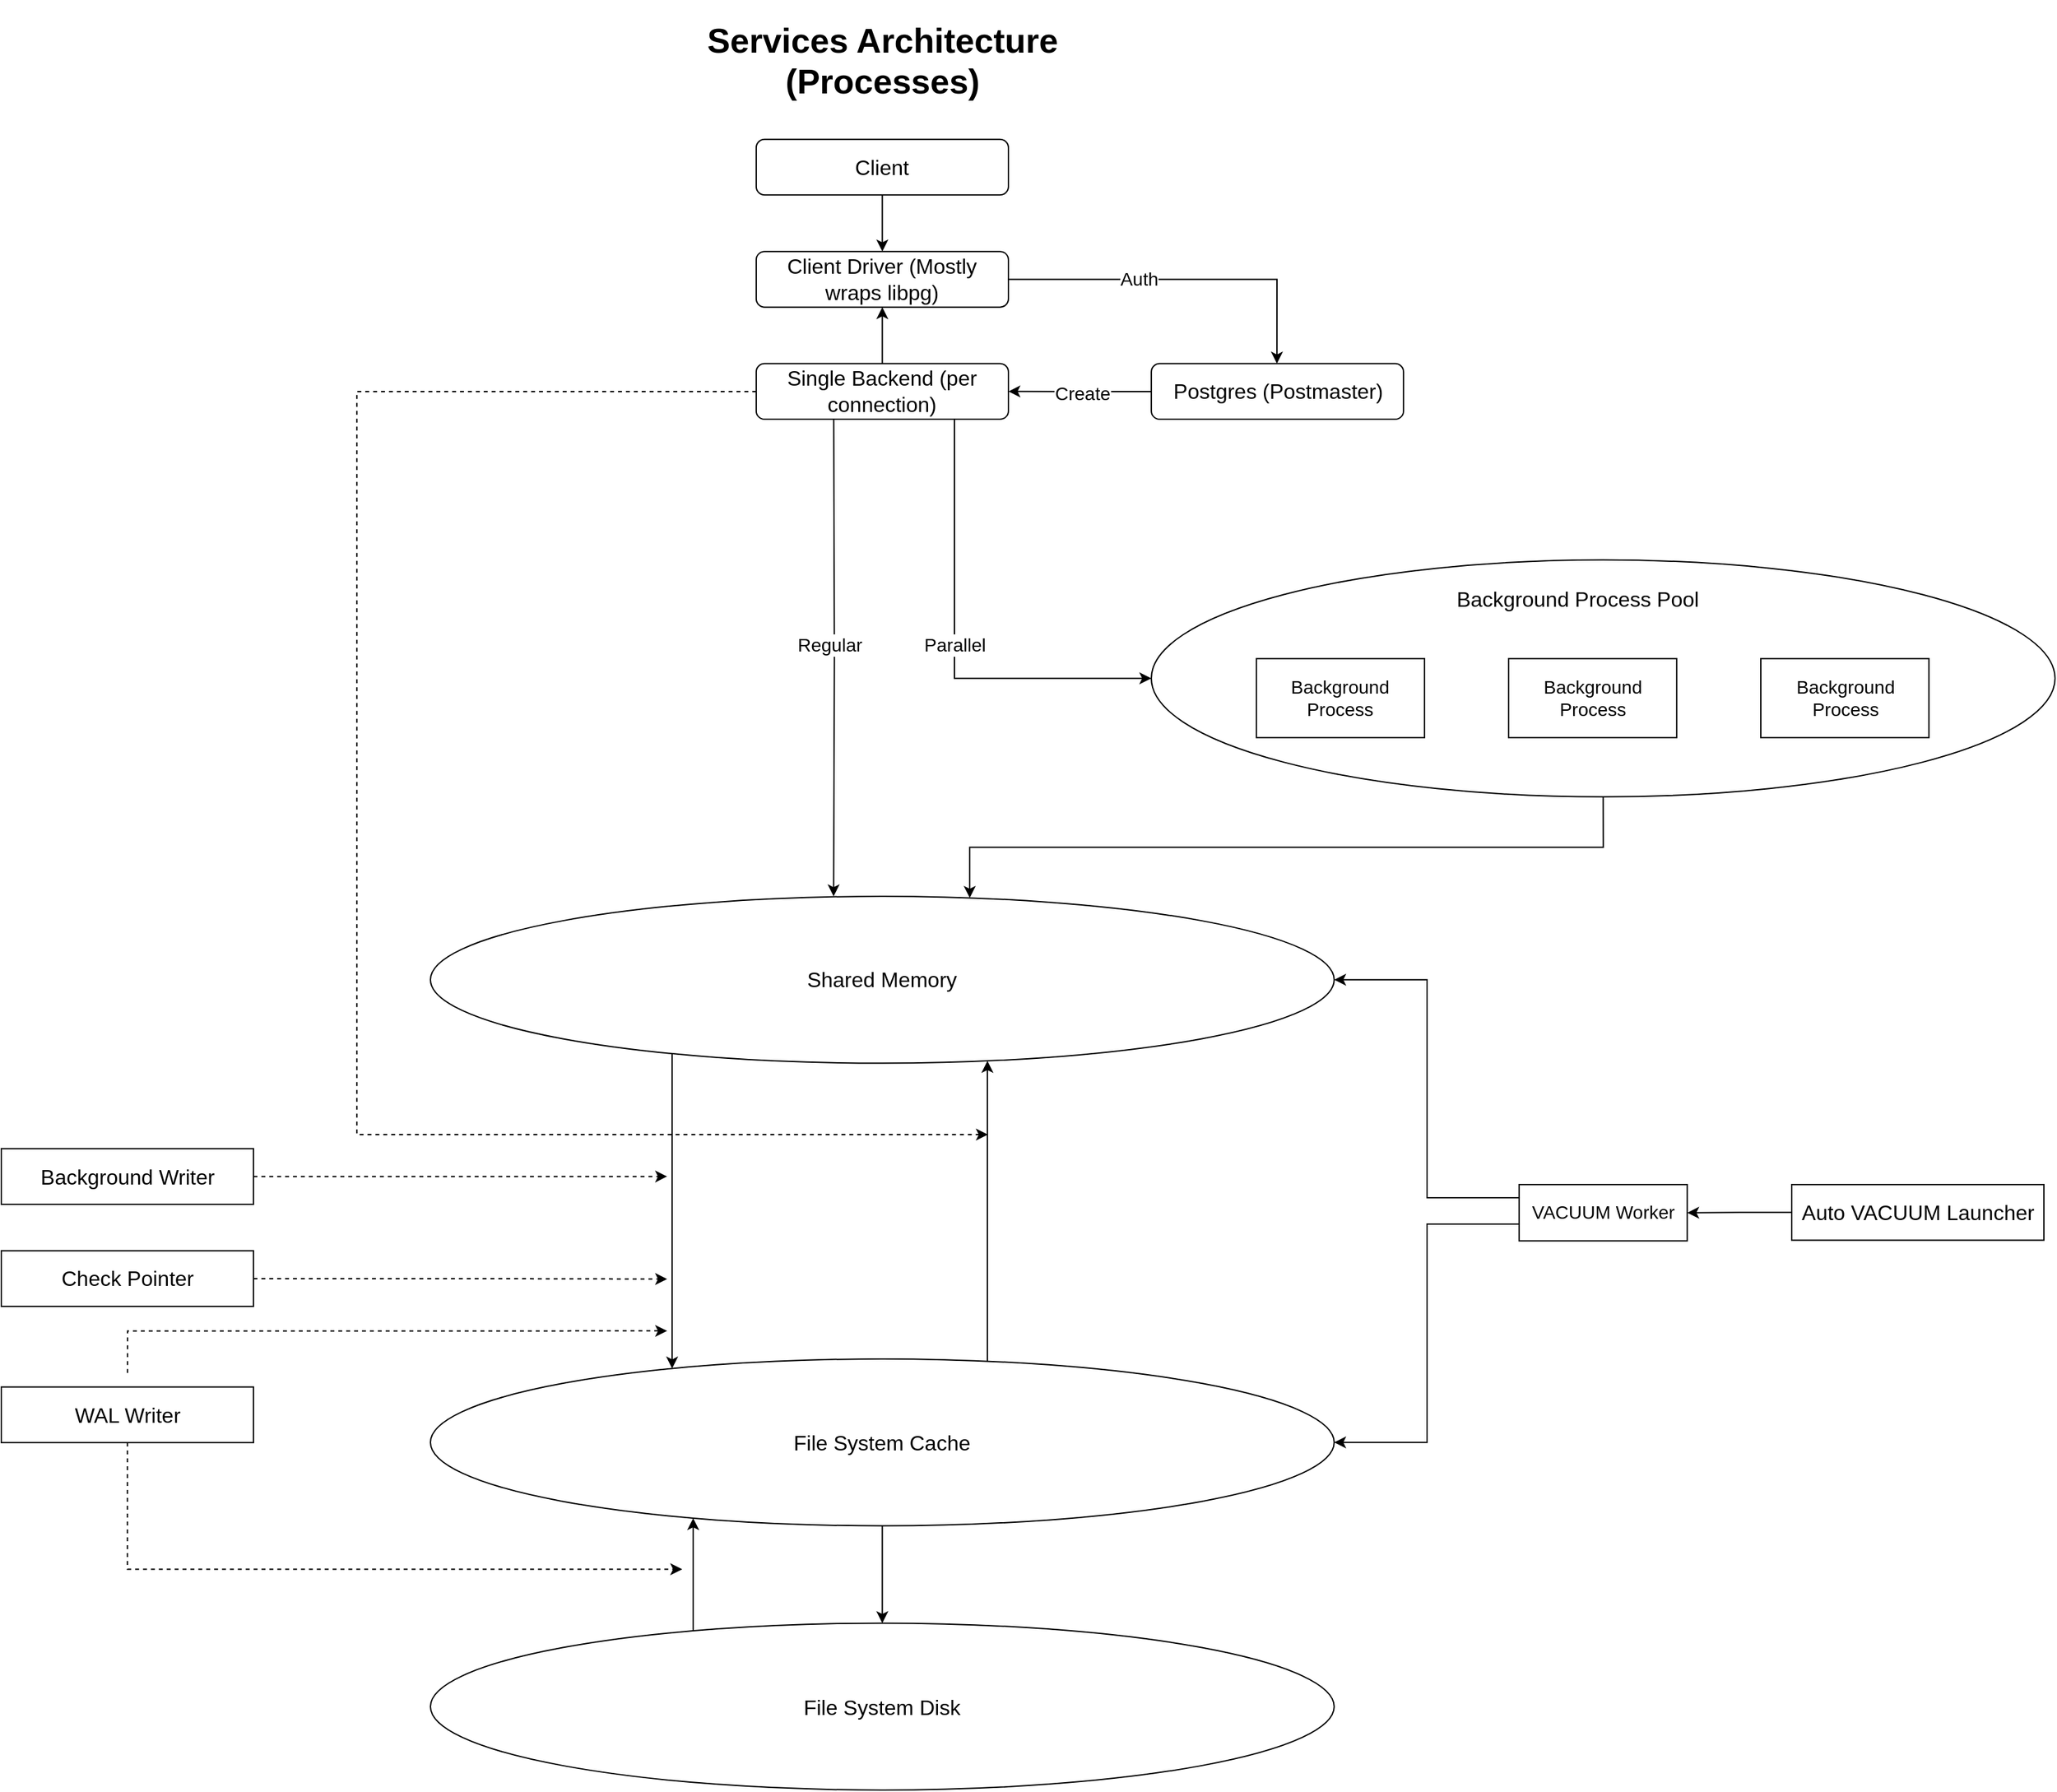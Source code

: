 <mxfile version="24.6.3" type="google">
  <diagram id="hw-eJCP73C49be4wNZF_" name="Services Architecture">
    <mxGraphModel grid="1" page="1" gridSize="10" guides="1" tooltips="1" connect="1" arrows="1" fold="1" pageScale="1" pageWidth="850" pageHeight="1100" math="0" shadow="0">
      <root>
        <mxCell id="0" />
        <mxCell id="1" parent="0" />
        <mxCell id="Qre1MClEdaI6iujTuyEs-35" value="" style="edgeStyle=orthogonalEdgeStyle;rounded=0;orthogonalLoop=1;jettySize=auto;html=1;" edge="1" parent="1" source="Qre1MClEdaI6iujTuyEs-29" target="Qre1MClEdaI6iujTuyEs-30">
          <mxGeometry relative="1" as="geometry">
            <Array as="points">
              <mxPoint x="1257.223" y="663.728" />
              <mxPoint x="775.621" y="663.728" />
            </Array>
          </mxGeometry>
        </mxCell>
        <mxCell id="RAbqzlOOIe0iMIuwiZTB-1" value="&lt;h1&gt;&lt;font style=&quot;font-size: 26px;&quot;&gt;Services Architecture (Processes)&lt;/font&gt;&lt;/h1&gt;" style="text;html=1;strokeColor=none;fillColor=none;spacing=5;spacingTop=-20;whiteSpace=wrap;overflow=hidden;rounded=0;align=center;" vertex="1" parent="1">
          <mxGeometry x="557.553" y="30" width="303.316" height="126.78" as="geometry" />
        </mxCell>
        <mxCell id="Qre1MClEdaI6iujTuyEs-3" value="" style="edgeStyle=orthogonalEdgeStyle;rounded=0;orthogonalLoop=1;jettySize=auto;html=1;" edge="1" parent="1" source="RAbqzlOOIe0iMIuwiZTB-2" target="Qre1MClEdaI6iujTuyEs-2">
          <mxGeometry relative="1" as="geometry" />
        </mxCell>
        <mxCell id="RAbqzlOOIe0iMIuwiZTB-2" value="Client" style="rounded=1;whiteSpace=wrap;html=1;fontSize=16;" vertex="1" parent="1">
          <mxGeometry x="613.428" y="125.857" width="191.568" height="42.26" as="geometry" />
        </mxCell>
        <mxCell id="Qre1MClEdaI6iujTuyEs-10" style="edgeStyle=orthogonalEdgeStyle;rounded=0;orthogonalLoop=1;jettySize=auto;html=1;entryX=1;entryY=0.5;entryDx=0;entryDy=0;" edge="1" parent="1" source="Qre1MClEdaI6iujTuyEs-1" target="Qre1MClEdaI6iujTuyEs-6">
          <mxGeometry relative="1" as="geometry" />
        </mxCell>
        <mxCell id="Qre1MClEdaI6iujTuyEs-11" value="&lt;font style=&quot;font-size: 14px;&quot;&gt;Create&lt;/font&gt;" style="edgeLabel;html=1;align=center;verticalAlign=middle;resizable=0;points=[];" connectable="0" vertex="1" parent="Qre1MClEdaI6iujTuyEs-10">
          <mxGeometry x="-0.022" y="1" relative="1" as="geometry">
            <mxPoint as="offset" />
          </mxGeometry>
        </mxCell>
        <mxCell id="Qre1MClEdaI6iujTuyEs-1" value="&lt;font style=&quot;font-size: 16px;&quot;&gt;Postgres (Postmaster)&lt;/font&gt;" style="rounded=1;whiteSpace=wrap;html=1;" vertex="1" parent="1">
          <mxGeometry x="913.553" y="296.274" width="191.568" height="42.26" as="geometry" />
        </mxCell>
        <mxCell id="Qre1MClEdaI6iujTuyEs-5" style="edgeStyle=orthogonalEdgeStyle;rounded=0;orthogonalLoop=1;jettySize=auto;html=1;exitX=1;exitY=0.5;exitDx=0;exitDy=0;" edge="1" parent="1" source="Qre1MClEdaI6iujTuyEs-2">
          <mxGeometry relative="1" as="geometry">
            <Array as="points">
              <mxPoint x="1008.951" y="232.367" />
            </Array>
            <mxPoint x="1008.951" y="296.272" as="targetPoint" />
          </mxGeometry>
        </mxCell>
        <mxCell id="Qre1MClEdaI6iujTuyEs-8" value="&lt;font style=&quot;font-size: 14px;&quot;&gt;Auth&lt;/font&gt;" style="edgeLabel;html=1;align=center;verticalAlign=middle;resizable=0;points=[];" connectable="0" vertex="1" parent="Qre1MClEdaI6iujTuyEs-5">
          <mxGeometry x="-0.263" relative="1" as="geometry">
            <mxPoint as="offset" />
          </mxGeometry>
        </mxCell>
        <mxCell id="Qre1MClEdaI6iujTuyEs-2" value="&lt;font style=&quot;font-size: 16px;&quot;&gt;Client Driver (Mostly wraps libpg)&lt;/font&gt;" style="rounded=1;whiteSpace=wrap;html=1;" vertex="1" parent="1">
          <mxGeometry x="613.428" y="211.069" width="191.568" height="42.26" as="geometry" />
        </mxCell>
        <mxCell id="Qre1MClEdaI6iujTuyEs-13" style="edgeStyle=orthogonalEdgeStyle;rounded=0;orthogonalLoop=1;jettySize=auto;html=1;" edge="1" parent="1" source="Qre1MClEdaI6iujTuyEs-6" target="Qre1MClEdaI6iujTuyEs-2">
          <mxGeometry relative="1" as="geometry" />
        </mxCell>
        <mxCell id="Qre1MClEdaI6iujTuyEs-32" style="edgeStyle=orthogonalEdgeStyle;rounded=0;orthogonalLoop=1;jettySize=auto;html=1;entryX=0;entryY=0.5;entryDx=0;entryDy=0;" edge="1" parent="1" source="Qre1MClEdaI6iujTuyEs-6" target="Qre1MClEdaI6iujTuyEs-29">
          <mxGeometry relative="1" as="geometry">
            <Array as="points">
              <mxPoint x="764" y="535" />
            </Array>
          </mxGeometry>
        </mxCell>
        <mxCell id="Qre1MClEdaI6iujTuyEs-34" value="&lt;font style=&quot;font-size: 14px;&quot;&gt;Parallel&lt;/font&gt;" style="edgeLabel;html=1;align=center;verticalAlign=middle;resizable=0;points=[];" connectable="0" vertex="1" parent="Qre1MClEdaI6iujTuyEs-32">
          <mxGeometry x="0.007" relative="1" as="geometry">
            <mxPoint y="-3" as="offset" />
          </mxGeometry>
        </mxCell>
        <mxCell id="Qre1MClEdaI6iujTuyEs-48" style="edgeStyle=orthogonalEdgeStyle;rounded=0;orthogonalLoop=1;jettySize=auto;html=1;dashed=1;" edge="1" parent="1" source="Qre1MClEdaI6iujTuyEs-6">
          <mxGeometry relative="1" as="geometry">
            <mxPoint x="789.414" y="882.071" as="targetPoint" />
            <Array as="points">
              <mxPoint x="310.111" y="317.574" />
              <mxPoint x="310.111" y="882.071" />
              <mxPoint x="789.414" y="882.071" />
            </Array>
          </mxGeometry>
        </mxCell>
        <mxCell id="qmaBGTkEg4uXkpHyIVx9-5" style="edgeStyle=orthogonalEdgeStyle;rounded=0;orthogonalLoop=1;jettySize=auto;html=1;" edge="1" parent="1">
          <mxGeometry relative="1" as="geometry">
            <mxPoint x="672.29" y="338.533" as="sourcePoint" />
            <mxPoint x="672.196" y="701.001" as="targetPoint" />
          </mxGeometry>
        </mxCell>
        <mxCell id="qmaBGTkEg4uXkpHyIVx9-6" value="&lt;font style=&quot;font-size: 14px;&quot;&gt;Regular&lt;/font&gt;" style="edgeLabel;html=1;align=center;verticalAlign=middle;resizable=0;points=[];" connectable="0" vertex="1" parent="qmaBGTkEg4uXkpHyIVx9-5">
          <mxGeometry x="-0.311" y="-4" relative="1" as="geometry">
            <mxPoint y="46" as="offset" />
          </mxGeometry>
        </mxCell>
        <mxCell id="Qre1MClEdaI6iujTuyEs-6" value="&lt;font style=&quot;font-size: 16px;&quot;&gt;Single Backend (per connection)&lt;/font&gt;" style="rounded=1;whiteSpace=wrap;html=1;" vertex="1" parent="1">
          <mxGeometry x="613.428" y="296.273" width="191.568" height="42.26" as="geometry" />
        </mxCell>
        <mxCell id="Qre1MClEdaI6iujTuyEs-42" value="" style="edgeStyle=orthogonalEdgeStyle;rounded=0;orthogonalLoop=1;jettySize=auto;html=1;" edge="1" parent="1" source="Qre1MClEdaI6iujTuyEs-30" target="Qre1MClEdaI6iujTuyEs-36">
          <mxGeometry relative="1" as="geometry">
            <Array as="points">
              <mxPoint x="549.571" y="917.459" />
              <mxPoint x="549.571" y="917.459" />
            </Array>
          </mxGeometry>
        </mxCell>
        <mxCell id="Qre1MClEdaI6iujTuyEs-30" value="&lt;font style=&quot;font-size: 16px;&quot;&gt;Shared Memory&lt;/font&gt;" style="ellipse;whiteSpace=wrap;html=1;" vertex="1" parent="1">
          <mxGeometry x="365.981" y="701.001" width="686.452" height="126.78" as="geometry" />
        </mxCell>
        <mxCell id="Qre1MClEdaI6iujTuyEs-43" value="" style="edgeStyle=orthogonalEdgeStyle;rounded=0;orthogonalLoop=1;jettySize=auto;html=1;" edge="1" parent="1" source="Qre1MClEdaI6iujTuyEs-36" target="Qre1MClEdaI6iujTuyEs-30">
          <mxGeometry relative="1" as="geometry">
            <Array as="points">
              <mxPoint x="789.031" y="928.024" />
              <mxPoint x="789.031" y="928.024" />
            </Array>
          </mxGeometry>
        </mxCell>
        <mxCell id="Qre1MClEdaI6iujTuyEs-49" value="" style="edgeStyle=orthogonalEdgeStyle;rounded=0;orthogonalLoop=1;jettySize=auto;html=1;" edge="1" parent="1" source="Qre1MClEdaI6iujTuyEs-36" target="Qre1MClEdaI6iujTuyEs-37">
          <mxGeometry relative="1" as="geometry">
            <Array as="points">
              <mxPoint x="549.571" y="1097.064" />
              <mxPoint x="549.571" y="1097.064" />
            </Array>
          </mxGeometry>
        </mxCell>
        <mxCell id="Qre1MClEdaI6iujTuyEs-36" value="&lt;font style=&quot;font-size: 16px;&quot;&gt;File System Cache&lt;/font&gt;" style="ellipse;whiteSpace=wrap;html=1;" vertex="1" parent="1">
          <mxGeometry x="365.981" y="1052.485" width="686.452" height="126.78" as="geometry" />
        </mxCell>
        <mxCell id="Qre1MClEdaI6iujTuyEs-50" value="" style="edgeStyle=orthogonalEdgeStyle;rounded=0;orthogonalLoop=1;jettySize=auto;html=1;" edge="1" parent="1" source="Qre1MClEdaI6iujTuyEs-37" target="Qre1MClEdaI6iujTuyEs-36">
          <mxGeometry relative="1" as="geometry">
            <Array as="points">
              <mxPoint x="565.535" y="1192.149" />
              <mxPoint x="565.535" y="1192.149" />
            </Array>
          </mxGeometry>
        </mxCell>
        <mxCell id="Qre1MClEdaI6iujTuyEs-37" value="&lt;font style=&quot;font-size: 16px;&quot;&gt;File System Disk&lt;/font&gt;" style="ellipse;whiteSpace=wrap;html=1;" vertex="1" parent="1">
          <mxGeometry x="365.981" y="1253.22" width="686.452" height="126.78" as="geometry" />
        </mxCell>
        <mxCell id="qmaBGTkEg4uXkpHyIVx9-10" style="edgeStyle=orthogonalEdgeStyle;rounded=0;orthogonalLoop=1;jettySize=auto;html=1;dashed=1;" edge="1" parent="1" source="Qre1MClEdaI6iujTuyEs-38">
          <mxGeometry relative="1" as="geometry">
            <mxPoint x="545.74" y="913.852" as="targetPoint" />
          </mxGeometry>
        </mxCell>
        <mxCell id="Qre1MClEdaI6iujTuyEs-38" value="&lt;font style=&quot;font-size: 16px;&quot;&gt;Background Writer&lt;/font&gt;" style="rounded=0;whiteSpace=wrap;html=1;" vertex="1" parent="1">
          <mxGeometry x="40" y="892.722" width="191.568" height="42.26" as="geometry" />
        </mxCell>
        <mxCell id="Qre1MClEdaI6iujTuyEs-56" style="edgeStyle=orthogonalEdgeStyle;rounded=0;orthogonalLoop=1;jettySize=auto;html=1;dashed=1;" edge="1" parent="1" source="Qre1MClEdaI6iujTuyEs-52">
          <mxGeometry relative="1" as="geometry">
            <mxPoint x="545.74" y="991.775" as="targetPoint" />
          </mxGeometry>
        </mxCell>
        <mxCell id="Qre1MClEdaI6iujTuyEs-52" value="&lt;font style=&quot;font-size: 16px;&quot;&gt;Check Pointer&lt;/font&gt;" style="rounded=0;whiteSpace=wrap;html=1;" vertex="1" parent="1">
          <mxGeometry x="40" y="970.287" width="191.568" height="42.26" as="geometry" />
        </mxCell>
        <mxCell id="qmaBGTkEg4uXkpHyIVx9-19" style="edgeStyle=orthogonalEdgeStyle;rounded=0;orthogonalLoop=1;jettySize=auto;html=1;" edge="1" parent="1" source="Qre1MClEdaI6iujTuyEs-53" target="qmaBGTkEg4uXkpHyIVx9-15">
          <mxGeometry relative="1" as="geometry" />
        </mxCell>
        <mxCell id="Qre1MClEdaI6iujTuyEs-53" value="&lt;font style=&quot;font-size: 16px;&quot;&gt;Auto VACUUM Launcher&lt;/font&gt;" style="rounded=0;whiteSpace=wrap;html=1;" vertex="1" parent="1">
          <mxGeometry x="1399.997" y="920.004" width="191.568" height="42.26" as="geometry" />
        </mxCell>
        <mxCell id="Qre1MClEdaI6iujTuyEs-59" style="edgeStyle=orthogonalEdgeStyle;rounded=0;orthogonalLoop=1;jettySize=auto;html=1;dashed=1;" edge="1" parent="1" source="Qre1MClEdaI6iujTuyEs-54">
          <mxGeometry relative="1" as="geometry">
            <mxPoint x="557.234" y="1212.249" as="targetPoint" />
            <Array as="points">
              <mxPoint x="135.401" y="1212.249" />
            </Array>
          </mxGeometry>
        </mxCell>
        <mxCell id="qmaBGTkEg4uXkpHyIVx9-13" style="edgeStyle=orthogonalEdgeStyle;rounded=0;orthogonalLoop=1;jettySize=auto;html=1;dashed=1;" edge="1" parent="1">
          <mxGeometry relative="1" as="geometry">
            <mxPoint x="545.74" y="1031.183" as="targetPoint" />
            <mxPoint x="135.861" y="1063.141" as="sourcePoint" />
            <Array as="points">
              <mxPoint x="135.401" y="1031.183" />
            </Array>
          </mxGeometry>
        </mxCell>
        <mxCell id="Qre1MClEdaI6iujTuyEs-54" value="&lt;font style=&quot;font-size: 16px;&quot;&gt;WAL Writer&lt;/font&gt;" style="rounded=0;whiteSpace=wrap;html=1;" vertex="1" parent="1">
          <mxGeometry x="40" y="1073.792" width="191.568" height="42.26" as="geometry" />
        </mxCell>
        <mxCell id="qmaBGTkEg4uXkpHyIVx9-3" value="" style="group" connectable="0" vertex="1" parent="1">
          <mxGeometry x="913.55" y="445.385" width="686.45" height="180.032" as="geometry" />
        </mxCell>
        <mxCell id="Qre1MClEdaI6iujTuyEs-29" value="" style="ellipse;whiteSpace=wrap;html=1;" vertex="1" parent="qmaBGTkEg4uXkpHyIVx9-3">
          <mxGeometry width="686.45" height="180.032" as="geometry" />
        </mxCell>
        <mxCell id="Qre1MClEdaI6iujTuyEs-20" value="&lt;font style=&quot;font-size: 14px;&quot;&gt;Background Process&lt;/font&gt;" style="rounded=0;whiteSpace=wrap;html=1;" vertex="1" parent="qmaBGTkEg4uXkpHyIVx9-3">
          <mxGeometry x="79.82" y="75.013" width="127.712" height="60.011" as="geometry" />
        </mxCell>
        <mxCell id="Qre1MClEdaI6iujTuyEs-22" value="&lt;font style=&quot;font-size: 14px;&quot;&gt;Background Process&lt;/font&gt;" style="rounded=0;whiteSpace=wrap;html=1;" vertex="1" parent="qmaBGTkEg4uXkpHyIVx9-3">
          <mxGeometry x="271.387" y="75.013" width="127.712" height="60.011" as="geometry" />
        </mxCell>
        <mxCell id="Qre1MClEdaI6iujTuyEs-23" value="&lt;font style=&quot;font-size: 14px;&quot;&gt;Background Process&lt;/font&gt;" style="rounded=0;whiteSpace=wrap;html=1;" vertex="1" parent="qmaBGTkEg4uXkpHyIVx9-3">
          <mxGeometry x="462.954" y="75.013" width="127.712" height="60.011" as="geometry" />
        </mxCell>
        <mxCell id="Qre1MClEdaI6iujTuyEs-25" value="&lt;font style=&quot;font-size: 16px;&quot;&gt;Background Process Pool&lt;/font&gt;" style="text;html=1;align=center;verticalAlign=middle;resizable=0;points=[];autosize=1;strokeColor=none;fillColor=none;" vertex="1" parent="qmaBGTkEg4uXkpHyIVx9-3">
          <mxGeometry x="218.289" y="15.003" width="210" height="30" as="geometry" />
        </mxCell>
        <mxCell id="qmaBGTkEg4uXkpHyIVx9-17" style="edgeStyle=orthogonalEdgeStyle;rounded=0;orthogonalLoop=1;jettySize=auto;html=1;entryX=1;entryY=0.5;entryDx=0;entryDy=0;" edge="1" parent="1" source="qmaBGTkEg4uXkpHyIVx9-15" target="Qre1MClEdaI6iujTuyEs-30">
          <mxGeometry relative="1" as="geometry">
            <Array as="points">
              <mxPoint x="1123" y="930" />
              <mxPoint x="1123" y="764" />
            </Array>
          </mxGeometry>
        </mxCell>
        <mxCell id="qmaBGTkEg4uXkpHyIVx9-18" style="edgeStyle=orthogonalEdgeStyle;rounded=0;orthogonalLoop=1;jettySize=auto;html=1;entryX=1;entryY=0.5;entryDx=0;entryDy=0;" edge="1" parent="1" source="qmaBGTkEg4uXkpHyIVx9-15" target="Qre1MClEdaI6iujTuyEs-36">
          <mxGeometry relative="1" as="geometry">
            <Array as="points">
              <mxPoint x="1123" y="950" />
              <mxPoint x="1123" y="1116" />
            </Array>
          </mxGeometry>
        </mxCell>
        <mxCell id="qmaBGTkEg4uXkpHyIVx9-15" value="&lt;font style=&quot;font-size: 14px;&quot;&gt;VACUUM Worker&lt;/font&gt;" style="rounded=0;whiteSpace=wrap;html=1;" vertex="1" parent="1">
          <mxGeometry x="1192.92" y="920" width="127.71" height="42.76" as="geometry" />
        </mxCell>
      </root>
    </mxGraphModel>
  </diagram>
</mxfile>
